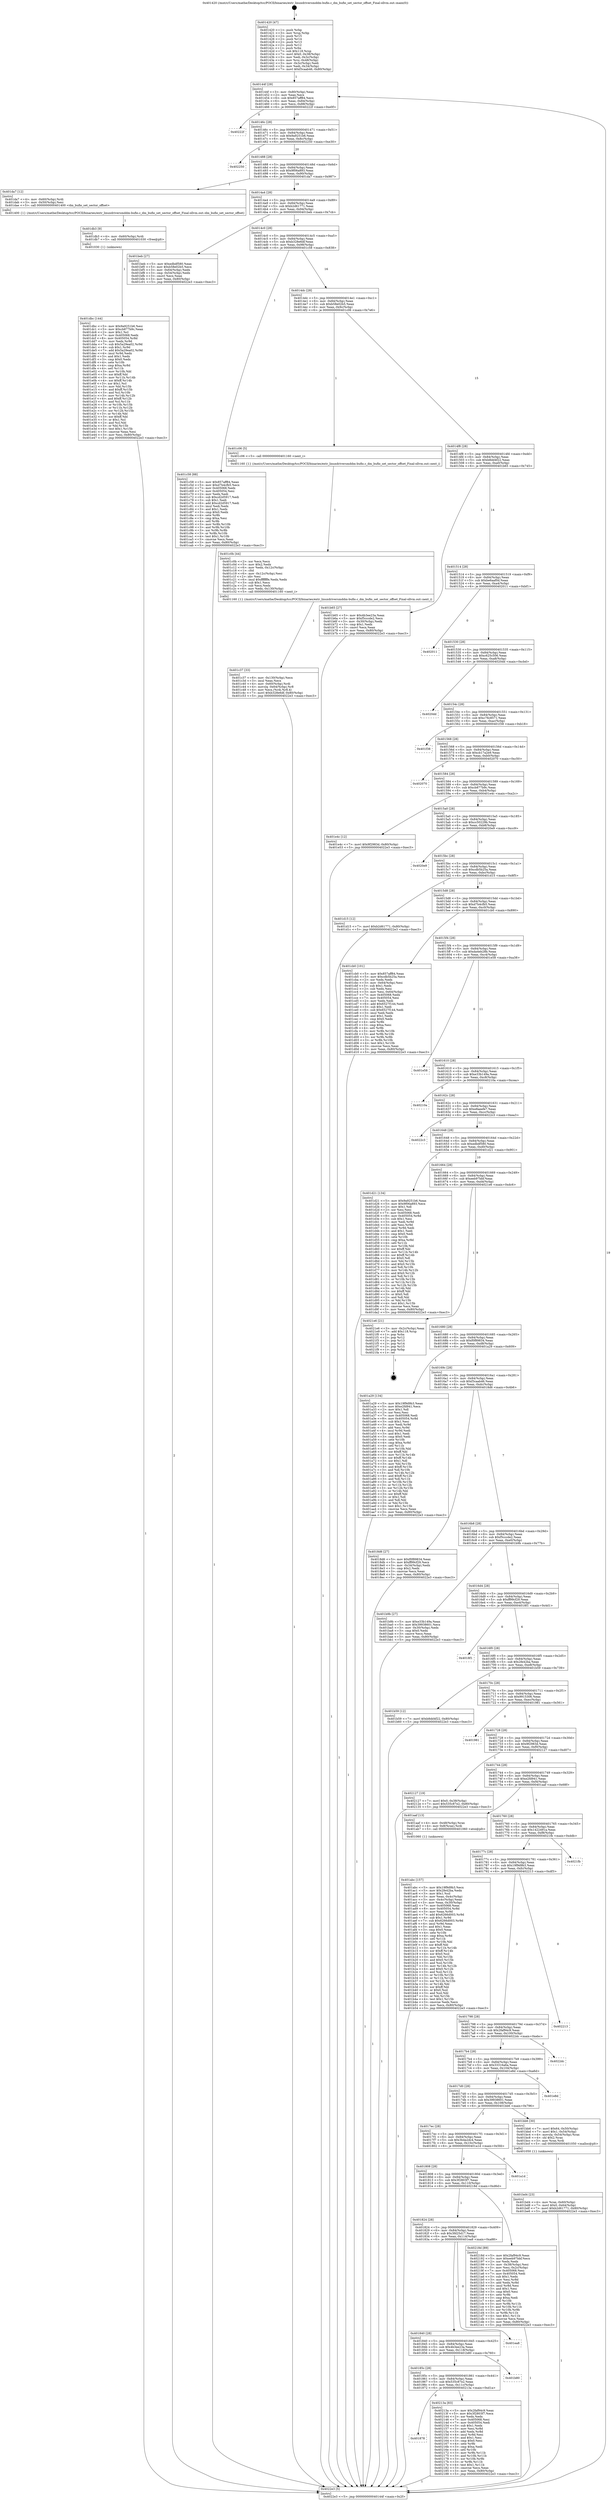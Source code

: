 digraph "0x401420" {
  label = "0x401420 (/mnt/c/Users/mathe/Desktop/tcc/POCII/binaries/extr_linuxdriversmddm-bufio.c_dm_bufio_set_sector_offset_Final-ollvm.out::main(0))"
  labelloc = "t"
  node[shape=record]

  Entry [label="",width=0.3,height=0.3,shape=circle,fillcolor=black,style=filled]
  "0x40144f" [label="{
     0x40144f [29]\l
     | [instrs]\l
     &nbsp;&nbsp;0x40144f \<+3\>: mov -0x80(%rbp),%eax\l
     &nbsp;&nbsp;0x401452 \<+2\>: mov %eax,%ecx\l
     &nbsp;&nbsp;0x401454 \<+6\>: sub $0x857aff84,%ecx\l
     &nbsp;&nbsp;0x40145a \<+6\>: mov %eax,-0x84(%rbp)\l
     &nbsp;&nbsp;0x401460 \<+6\>: mov %ecx,-0x88(%rbp)\l
     &nbsp;&nbsp;0x401466 \<+6\>: je 000000000040222f \<main+0xe0f\>\l
  }"]
  "0x40222f" [label="{
     0x40222f\l
  }", style=dashed]
  "0x40146c" [label="{
     0x40146c [28]\l
     | [instrs]\l
     &nbsp;&nbsp;0x40146c \<+5\>: jmp 0000000000401471 \<main+0x51\>\l
     &nbsp;&nbsp;0x401471 \<+6\>: mov -0x84(%rbp),%eax\l
     &nbsp;&nbsp;0x401477 \<+5\>: sub $0x9a9251b6,%eax\l
     &nbsp;&nbsp;0x40147c \<+6\>: mov %eax,-0x8c(%rbp)\l
     &nbsp;&nbsp;0x401482 \<+6\>: je 0000000000402250 \<main+0xe30\>\l
  }"]
  Exit [label="",width=0.3,height=0.3,shape=circle,fillcolor=black,style=filled,peripheries=2]
  "0x402250" [label="{
     0x402250\l
  }", style=dashed]
  "0x401488" [label="{
     0x401488 [28]\l
     | [instrs]\l
     &nbsp;&nbsp;0x401488 \<+5\>: jmp 000000000040148d \<main+0x6d\>\l
     &nbsp;&nbsp;0x40148d \<+6\>: mov -0x84(%rbp),%eax\l
     &nbsp;&nbsp;0x401493 \<+5\>: sub $0x9f06a893,%eax\l
     &nbsp;&nbsp;0x401498 \<+6\>: mov %eax,-0x90(%rbp)\l
     &nbsp;&nbsp;0x40149e \<+6\>: je 0000000000401da7 \<main+0x987\>\l
  }"]
  "0x401878" [label="{
     0x401878\l
  }", style=dashed]
  "0x401da7" [label="{
     0x401da7 [12]\l
     | [instrs]\l
     &nbsp;&nbsp;0x401da7 \<+4\>: mov -0x60(%rbp),%rdi\l
     &nbsp;&nbsp;0x401dab \<+3\>: mov -0x50(%rbp),%esi\l
     &nbsp;&nbsp;0x401dae \<+5\>: call 0000000000401400 \<dm_bufio_set_sector_offset\>\l
     | [calls]\l
     &nbsp;&nbsp;0x401400 \{1\} (/mnt/c/Users/mathe/Desktop/tcc/POCII/binaries/extr_linuxdriversmddm-bufio.c_dm_bufio_set_sector_offset_Final-ollvm.out::dm_bufio_set_sector_offset)\l
  }"]
  "0x4014a4" [label="{
     0x4014a4 [28]\l
     | [instrs]\l
     &nbsp;&nbsp;0x4014a4 \<+5\>: jmp 00000000004014a9 \<main+0x89\>\l
     &nbsp;&nbsp;0x4014a9 \<+6\>: mov -0x84(%rbp),%eax\l
     &nbsp;&nbsp;0x4014af \<+5\>: sub $0xb2d61771,%eax\l
     &nbsp;&nbsp;0x4014b4 \<+6\>: mov %eax,-0x94(%rbp)\l
     &nbsp;&nbsp;0x4014ba \<+6\>: je 0000000000401beb \<main+0x7cb\>\l
  }"]
  "0x40213a" [label="{
     0x40213a [83]\l
     | [instrs]\l
     &nbsp;&nbsp;0x40213a \<+5\>: mov $0x2faf94c9,%eax\l
     &nbsp;&nbsp;0x40213f \<+5\>: mov $0x3f2803f7,%ecx\l
     &nbsp;&nbsp;0x402144 \<+2\>: xor %edx,%edx\l
     &nbsp;&nbsp;0x402146 \<+7\>: mov 0x405068,%esi\l
     &nbsp;&nbsp;0x40214d \<+7\>: mov 0x405054,%edi\l
     &nbsp;&nbsp;0x402154 \<+3\>: sub $0x1,%edx\l
     &nbsp;&nbsp;0x402157 \<+3\>: mov %esi,%r8d\l
     &nbsp;&nbsp;0x40215a \<+3\>: add %edx,%r8d\l
     &nbsp;&nbsp;0x40215d \<+4\>: imul %r8d,%esi\l
     &nbsp;&nbsp;0x402161 \<+3\>: and $0x1,%esi\l
     &nbsp;&nbsp;0x402164 \<+3\>: cmp $0x0,%esi\l
     &nbsp;&nbsp;0x402167 \<+4\>: sete %r9b\l
     &nbsp;&nbsp;0x40216b \<+3\>: cmp $0xa,%edi\l
     &nbsp;&nbsp;0x40216e \<+4\>: setl %r10b\l
     &nbsp;&nbsp;0x402172 \<+3\>: mov %r9b,%r11b\l
     &nbsp;&nbsp;0x402175 \<+3\>: and %r10b,%r11b\l
     &nbsp;&nbsp;0x402178 \<+3\>: xor %r10b,%r9b\l
     &nbsp;&nbsp;0x40217b \<+3\>: or %r9b,%r11b\l
     &nbsp;&nbsp;0x40217e \<+4\>: test $0x1,%r11b\l
     &nbsp;&nbsp;0x402182 \<+3\>: cmovne %ecx,%eax\l
     &nbsp;&nbsp;0x402185 \<+3\>: mov %eax,-0x80(%rbp)\l
     &nbsp;&nbsp;0x402188 \<+5\>: jmp 00000000004022e3 \<main+0xec3\>\l
  }"]
  "0x401beb" [label="{
     0x401beb [27]\l
     | [instrs]\l
     &nbsp;&nbsp;0x401beb \<+5\>: mov $0xedbdf580,%eax\l
     &nbsp;&nbsp;0x401bf0 \<+5\>: mov $0xb58e02b5,%ecx\l
     &nbsp;&nbsp;0x401bf5 \<+3\>: mov -0x64(%rbp),%edx\l
     &nbsp;&nbsp;0x401bf8 \<+3\>: cmp -0x54(%rbp),%edx\l
     &nbsp;&nbsp;0x401bfb \<+3\>: cmovl %ecx,%eax\l
     &nbsp;&nbsp;0x401bfe \<+3\>: mov %eax,-0x80(%rbp)\l
     &nbsp;&nbsp;0x401c01 \<+5\>: jmp 00000000004022e3 \<main+0xec3\>\l
  }"]
  "0x4014c0" [label="{
     0x4014c0 [28]\l
     | [instrs]\l
     &nbsp;&nbsp;0x4014c0 \<+5\>: jmp 00000000004014c5 \<main+0xa5\>\l
     &nbsp;&nbsp;0x4014c5 \<+6\>: mov -0x84(%rbp),%eax\l
     &nbsp;&nbsp;0x4014cb \<+5\>: sub $0xb328e6df,%eax\l
     &nbsp;&nbsp;0x4014d0 \<+6\>: mov %eax,-0x98(%rbp)\l
     &nbsp;&nbsp;0x4014d6 \<+6\>: je 0000000000401c58 \<main+0x838\>\l
  }"]
  "0x40185c" [label="{
     0x40185c [28]\l
     | [instrs]\l
     &nbsp;&nbsp;0x40185c \<+5\>: jmp 0000000000401861 \<main+0x441\>\l
     &nbsp;&nbsp;0x401861 \<+6\>: mov -0x84(%rbp),%eax\l
     &nbsp;&nbsp;0x401867 \<+5\>: sub $0x535c87e2,%eax\l
     &nbsp;&nbsp;0x40186c \<+6\>: mov %eax,-0x11c(%rbp)\l
     &nbsp;&nbsp;0x401872 \<+6\>: je 000000000040213a \<main+0xd1a\>\l
  }"]
  "0x401c58" [label="{
     0x401c58 [88]\l
     | [instrs]\l
     &nbsp;&nbsp;0x401c58 \<+5\>: mov $0x857aff84,%eax\l
     &nbsp;&nbsp;0x401c5d \<+5\>: mov $0xd7b4cfb5,%ecx\l
     &nbsp;&nbsp;0x401c62 \<+7\>: mov 0x405068,%edx\l
     &nbsp;&nbsp;0x401c69 \<+7\>: mov 0x405054,%esi\l
     &nbsp;&nbsp;0x401c70 \<+2\>: mov %edx,%edi\l
     &nbsp;&nbsp;0x401c72 \<+6\>: sub $0xcd2d5917,%edi\l
     &nbsp;&nbsp;0x401c78 \<+3\>: sub $0x1,%edi\l
     &nbsp;&nbsp;0x401c7b \<+6\>: add $0xcd2d5917,%edi\l
     &nbsp;&nbsp;0x401c81 \<+3\>: imul %edi,%edx\l
     &nbsp;&nbsp;0x401c84 \<+3\>: and $0x1,%edx\l
     &nbsp;&nbsp;0x401c87 \<+3\>: cmp $0x0,%edx\l
     &nbsp;&nbsp;0x401c8a \<+4\>: sete %r8b\l
     &nbsp;&nbsp;0x401c8e \<+3\>: cmp $0xa,%esi\l
     &nbsp;&nbsp;0x401c91 \<+4\>: setl %r9b\l
     &nbsp;&nbsp;0x401c95 \<+3\>: mov %r8b,%r10b\l
     &nbsp;&nbsp;0x401c98 \<+3\>: and %r9b,%r10b\l
     &nbsp;&nbsp;0x401c9b \<+3\>: xor %r9b,%r8b\l
     &nbsp;&nbsp;0x401c9e \<+3\>: or %r8b,%r10b\l
     &nbsp;&nbsp;0x401ca1 \<+4\>: test $0x1,%r10b\l
     &nbsp;&nbsp;0x401ca5 \<+3\>: cmovne %ecx,%eax\l
     &nbsp;&nbsp;0x401ca8 \<+3\>: mov %eax,-0x80(%rbp)\l
     &nbsp;&nbsp;0x401cab \<+5\>: jmp 00000000004022e3 \<main+0xec3\>\l
  }"]
  "0x4014dc" [label="{
     0x4014dc [28]\l
     | [instrs]\l
     &nbsp;&nbsp;0x4014dc \<+5\>: jmp 00000000004014e1 \<main+0xc1\>\l
     &nbsp;&nbsp;0x4014e1 \<+6\>: mov -0x84(%rbp),%eax\l
     &nbsp;&nbsp;0x4014e7 \<+5\>: sub $0xb58e02b5,%eax\l
     &nbsp;&nbsp;0x4014ec \<+6\>: mov %eax,-0x9c(%rbp)\l
     &nbsp;&nbsp;0x4014f2 \<+6\>: je 0000000000401c06 \<main+0x7e6\>\l
  }"]
  "0x401b80" [label="{
     0x401b80\l
  }", style=dashed]
  "0x401c06" [label="{
     0x401c06 [5]\l
     | [instrs]\l
     &nbsp;&nbsp;0x401c06 \<+5\>: call 0000000000401160 \<next_i\>\l
     | [calls]\l
     &nbsp;&nbsp;0x401160 \{1\} (/mnt/c/Users/mathe/Desktop/tcc/POCII/binaries/extr_linuxdriversmddm-bufio.c_dm_bufio_set_sector_offset_Final-ollvm.out::next_i)\l
  }"]
  "0x4014f8" [label="{
     0x4014f8 [28]\l
     | [instrs]\l
     &nbsp;&nbsp;0x4014f8 \<+5\>: jmp 00000000004014fd \<main+0xdd\>\l
     &nbsp;&nbsp;0x4014fd \<+6\>: mov -0x84(%rbp),%eax\l
     &nbsp;&nbsp;0x401503 \<+5\>: sub $0xb8dd4f22,%eax\l
     &nbsp;&nbsp;0x401508 \<+6\>: mov %eax,-0xa0(%rbp)\l
     &nbsp;&nbsp;0x40150e \<+6\>: je 0000000000401b65 \<main+0x745\>\l
  }"]
  "0x401840" [label="{
     0x401840 [28]\l
     | [instrs]\l
     &nbsp;&nbsp;0x401840 \<+5\>: jmp 0000000000401845 \<main+0x425\>\l
     &nbsp;&nbsp;0x401845 \<+6\>: mov -0x84(%rbp),%eax\l
     &nbsp;&nbsp;0x40184b \<+5\>: sub $0x4b3ee23a,%eax\l
     &nbsp;&nbsp;0x401850 \<+6\>: mov %eax,-0x118(%rbp)\l
     &nbsp;&nbsp;0x401856 \<+6\>: je 0000000000401b80 \<main+0x760\>\l
  }"]
  "0x401b65" [label="{
     0x401b65 [27]\l
     | [instrs]\l
     &nbsp;&nbsp;0x401b65 \<+5\>: mov $0x4b3ee23a,%eax\l
     &nbsp;&nbsp;0x401b6a \<+5\>: mov $0xf5cccde2,%ecx\l
     &nbsp;&nbsp;0x401b6f \<+3\>: mov -0x30(%rbp),%edx\l
     &nbsp;&nbsp;0x401b72 \<+3\>: cmp $0x1,%edx\l
     &nbsp;&nbsp;0x401b75 \<+3\>: cmovl %ecx,%eax\l
     &nbsp;&nbsp;0x401b78 \<+3\>: mov %eax,-0x80(%rbp)\l
     &nbsp;&nbsp;0x401b7b \<+5\>: jmp 00000000004022e3 \<main+0xec3\>\l
  }"]
  "0x401514" [label="{
     0x401514 [28]\l
     | [instrs]\l
     &nbsp;&nbsp;0x401514 \<+5\>: jmp 0000000000401519 \<main+0xf9\>\l
     &nbsp;&nbsp;0x401519 \<+6\>: mov -0x84(%rbp),%eax\l
     &nbsp;&nbsp;0x40151f \<+5\>: sub $0xbe6aaf0d,%eax\l
     &nbsp;&nbsp;0x401524 \<+6\>: mov %eax,-0xa4(%rbp)\l
     &nbsp;&nbsp;0x40152a \<+6\>: je 0000000000402011 \<main+0xbf1\>\l
  }"]
  "0x401ea8" [label="{
     0x401ea8\l
  }", style=dashed]
  "0x402011" [label="{
     0x402011\l
  }", style=dashed]
  "0x401530" [label="{
     0x401530 [28]\l
     | [instrs]\l
     &nbsp;&nbsp;0x401530 \<+5\>: jmp 0000000000401535 \<main+0x115\>\l
     &nbsp;&nbsp;0x401535 \<+6\>: mov -0x84(%rbp),%eax\l
     &nbsp;&nbsp;0x40153b \<+5\>: sub $0xc625c506,%eax\l
     &nbsp;&nbsp;0x401540 \<+6\>: mov %eax,-0xa8(%rbp)\l
     &nbsp;&nbsp;0x401546 \<+6\>: je 00000000004020dd \<main+0xcbd\>\l
  }"]
  "0x401824" [label="{
     0x401824 [28]\l
     | [instrs]\l
     &nbsp;&nbsp;0x401824 \<+5\>: jmp 0000000000401829 \<main+0x409\>\l
     &nbsp;&nbsp;0x401829 \<+6\>: mov -0x84(%rbp),%eax\l
     &nbsp;&nbsp;0x40182f \<+5\>: sub $0x3fd25d17,%eax\l
     &nbsp;&nbsp;0x401834 \<+6\>: mov %eax,-0x114(%rbp)\l
     &nbsp;&nbsp;0x40183a \<+6\>: je 0000000000401ea8 \<main+0xa88\>\l
  }"]
  "0x4020dd" [label="{
     0x4020dd\l
  }", style=dashed]
  "0x40154c" [label="{
     0x40154c [28]\l
     | [instrs]\l
     &nbsp;&nbsp;0x40154c \<+5\>: jmp 0000000000401551 \<main+0x131\>\l
     &nbsp;&nbsp;0x401551 \<+6\>: mov -0x84(%rbp),%eax\l
     &nbsp;&nbsp;0x401557 \<+5\>: sub $0xc76c8571,%eax\l
     &nbsp;&nbsp;0x40155c \<+6\>: mov %eax,-0xac(%rbp)\l
     &nbsp;&nbsp;0x401562 \<+6\>: je 0000000000401f38 \<main+0xb18\>\l
  }"]
  "0x40218d" [label="{
     0x40218d [89]\l
     | [instrs]\l
     &nbsp;&nbsp;0x40218d \<+5\>: mov $0x2faf94c9,%eax\l
     &nbsp;&nbsp;0x402192 \<+5\>: mov $0xeeb97bbf,%ecx\l
     &nbsp;&nbsp;0x402197 \<+2\>: xor %edx,%edx\l
     &nbsp;&nbsp;0x402199 \<+3\>: mov -0x38(%rbp),%esi\l
     &nbsp;&nbsp;0x40219c \<+3\>: mov %esi,-0x2c(%rbp)\l
     &nbsp;&nbsp;0x40219f \<+7\>: mov 0x405068,%esi\l
     &nbsp;&nbsp;0x4021a6 \<+7\>: mov 0x405054,%edi\l
     &nbsp;&nbsp;0x4021ad \<+3\>: sub $0x1,%edx\l
     &nbsp;&nbsp;0x4021b0 \<+3\>: mov %esi,%r8d\l
     &nbsp;&nbsp;0x4021b3 \<+3\>: add %edx,%r8d\l
     &nbsp;&nbsp;0x4021b6 \<+4\>: imul %r8d,%esi\l
     &nbsp;&nbsp;0x4021ba \<+3\>: and $0x1,%esi\l
     &nbsp;&nbsp;0x4021bd \<+3\>: cmp $0x0,%esi\l
     &nbsp;&nbsp;0x4021c0 \<+4\>: sete %r9b\l
     &nbsp;&nbsp;0x4021c4 \<+3\>: cmp $0xa,%edi\l
     &nbsp;&nbsp;0x4021c7 \<+4\>: setl %r10b\l
     &nbsp;&nbsp;0x4021cb \<+3\>: mov %r9b,%r11b\l
     &nbsp;&nbsp;0x4021ce \<+3\>: and %r10b,%r11b\l
     &nbsp;&nbsp;0x4021d1 \<+3\>: xor %r10b,%r9b\l
     &nbsp;&nbsp;0x4021d4 \<+3\>: or %r9b,%r11b\l
     &nbsp;&nbsp;0x4021d7 \<+4\>: test $0x1,%r11b\l
     &nbsp;&nbsp;0x4021db \<+3\>: cmovne %ecx,%eax\l
     &nbsp;&nbsp;0x4021de \<+3\>: mov %eax,-0x80(%rbp)\l
     &nbsp;&nbsp;0x4021e1 \<+5\>: jmp 00000000004022e3 \<main+0xec3\>\l
  }"]
  "0x401f38" [label="{
     0x401f38\l
  }", style=dashed]
  "0x401568" [label="{
     0x401568 [28]\l
     | [instrs]\l
     &nbsp;&nbsp;0x401568 \<+5\>: jmp 000000000040156d \<main+0x14d\>\l
     &nbsp;&nbsp;0x40156d \<+6\>: mov -0x84(%rbp),%eax\l
     &nbsp;&nbsp;0x401573 \<+5\>: sub $0xcb17a2e9,%eax\l
     &nbsp;&nbsp;0x401578 \<+6\>: mov %eax,-0xb0(%rbp)\l
     &nbsp;&nbsp;0x40157e \<+6\>: je 0000000000402070 \<main+0xc50\>\l
  }"]
  "0x401808" [label="{
     0x401808 [28]\l
     | [instrs]\l
     &nbsp;&nbsp;0x401808 \<+5\>: jmp 000000000040180d \<main+0x3ed\>\l
     &nbsp;&nbsp;0x40180d \<+6\>: mov -0x84(%rbp),%eax\l
     &nbsp;&nbsp;0x401813 \<+5\>: sub $0x3f2803f7,%eax\l
     &nbsp;&nbsp;0x401818 \<+6\>: mov %eax,-0x110(%rbp)\l
     &nbsp;&nbsp;0x40181e \<+6\>: je 000000000040218d \<main+0xd6d\>\l
  }"]
  "0x402070" [label="{
     0x402070\l
  }", style=dashed]
  "0x401584" [label="{
     0x401584 [28]\l
     | [instrs]\l
     &nbsp;&nbsp;0x401584 \<+5\>: jmp 0000000000401589 \<main+0x169\>\l
     &nbsp;&nbsp;0x401589 \<+6\>: mov -0x84(%rbp),%eax\l
     &nbsp;&nbsp;0x40158f \<+5\>: sub $0xcb877b9c,%eax\l
     &nbsp;&nbsp;0x401594 \<+6\>: mov %eax,-0xb4(%rbp)\l
     &nbsp;&nbsp;0x40159a \<+6\>: je 0000000000401e4c \<main+0xa2c\>\l
  }"]
  "0x401a1d" [label="{
     0x401a1d\l
  }", style=dashed]
  "0x401e4c" [label="{
     0x401e4c [12]\l
     | [instrs]\l
     &nbsp;&nbsp;0x401e4c \<+7\>: movl $0x9f2983d,-0x80(%rbp)\l
     &nbsp;&nbsp;0x401e53 \<+5\>: jmp 00000000004022e3 \<main+0xec3\>\l
  }"]
  "0x4015a0" [label="{
     0x4015a0 [28]\l
     | [instrs]\l
     &nbsp;&nbsp;0x4015a0 \<+5\>: jmp 00000000004015a5 \<main+0x185\>\l
     &nbsp;&nbsp;0x4015a5 \<+6\>: mov -0x84(%rbp),%eax\l
     &nbsp;&nbsp;0x4015ab \<+5\>: sub $0xcc50229b,%eax\l
     &nbsp;&nbsp;0x4015b0 \<+6\>: mov %eax,-0xb8(%rbp)\l
     &nbsp;&nbsp;0x4015b6 \<+6\>: je 00000000004020e9 \<main+0xcc9\>\l
  }"]
  "0x401dbc" [label="{
     0x401dbc [144]\l
     | [instrs]\l
     &nbsp;&nbsp;0x401dbc \<+5\>: mov $0x9a9251b6,%esi\l
     &nbsp;&nbsp;0x401dc1 \<+5\>: mov $0xcb877b9c,%eax\l
     &nbsp;&nbsp;0x401dc6 \<+2\>: mov $0x1,%cl\l
     &nbsp;&nbsp;0x401dc8 \<+7\>: mov 0x405068,%edx\l
     &nbsp;&nbsp;0x401dcf \<+8\>: mov 0x405054,%r8d\l
     &nbsp;&nbsp;0x401dd7 \<+3\>: mov %edx,%r9d\l
     &nbsp;&nbsp;0x401dda \<+7\>: sub $0x5a29ea02,%r9d\l
     &nbsp;&nbsp;0x401de1 \<+4\>: sub $0x1,%r9d\l
     &nbsp;&nbsp;0x401de5 \<+7\>: add $0x5a29ea02,%r9d\l
     &nbsp;&nbsp;0x401dec \<+4\>: imul %r9d,%edx\l
     &nbsp;&nbsp;0x401df0 \<+3\>: and $0x1,%edx\l
     &nbsp;&nbsp;0x401df3 \<+3\>: cmp $0x0,%edx\l
     &nbsp;&nbsp;0x401df6 \<+4\>: sete %r10b\l
     &nbsp;&nbsp;0x401dfa \<+4\>: cmp $0xa,%r8d\l
     &nbsp;&nbsp;0x401dfe \<+4\>: setl %r11b\l
     &nbsp;&nbsp;0x401e02 \<+3\>: mov %r10b,%bl\l
     &nbsp;&nbsp;0x401e05 \<+3\>: xor $0xff,%bl\l
     &nbsp;&nbsp;0x401e08 \<+3\>: mov %r11b,%r14b\l
     &nbsp;&nbsp;0x401e0b \<+4\>: xor $0xff,%r14b\l
     &nbsp;&nbsp;0x401e0f \<+3\>: xor $0x1,%cl\l
     &nbsp;&nbsp;0x401e12 \<+3\>: mov %bl,%r15b\l
     &nbsp;&nbsp;0x401e15 \<+4\>: and $0xff,%r15b\l
     &nbsp;&nbsp;0x401e19 \<+3\>: and %cl,%r10b\l
     &nbsp;&nbsp;0x401e1c \<+3\>: mov %r14b,%r12b\l
     &nbsp;&nbsp;0x401e1f \<+4\>: and $0xff,%r12b\l
     &nbsp;&nbsp;0x401e23 \<+3\>: and %cl,%r11b\l
     &nbsp;&nbsp;0x401e26 \<+3\>: or %r10b,%r15b\l
     &nbsp;&nbsp;0x401e29 \<+3\>: or %r11b,%r12b\l
     &nbsp;&nbsp;0x401e2c \<+3\>: xor %r12b,%r15b\l
     &nbsp;&nbsp;0x401e2f \<+3\>: or %r14b,%bl\l
     &nbsp;&nbsp;0x401e32 \<+3\>: xor $0xff,%bl\l
     &nbsp;&nbsp;0x401e35 \<+3\>: or $0x1,%cl\l
     &nbsp;&nbsp;0x401e38 \<+2\>: and %cl,%bl\l
     &nbsp;&nbsp;0x401e3a \<+3\>: or %bl,%r15b\l
     &nbsp;&nbsp;0x401e3d \<+4\>: test $0x1,%r15b\l
     &nbsp;&nbsp;0x401e41 \<+3\>: cmovne %eax,%esi\l
     &nbsp;&nbsp;0x401e44 \<+3\>: mov %esi,-0x80(%rbp)\l
     &nbsp;&nbsp;0x401e47 \<+5\>: jmp 00000000004022e3 \<main+0xec3\>\l
  }"]
  "0x4020e9" [label="{
     0x4020e9\l
  }", style=dashed]
  "0x4015bc" [label="{
     0x4015bc [28]\l
     | [instrs]\l
     &nbsp;&nbsp;0x4015bc \<+5\>: jmp 00000000004015c1 \<main+0x1a1\>\l
     &nbsp;&nbsp;0x4015c1 \<+6\>: mov -0x84(%rbp),%eax\l
     &nbsp;&nbsp;0x4015c7 \<+5\>: sub $0xcdb5b25a,%eax\l
     &nbsp;&nbsp;0x4015cc \<+6\>: mov %eax,-0xbc(%rbp)\l
     &nbsp;&nbsp;0x4015d2 \<+6\>: je 0000000000401d15 \<main+0x8f5\>\l
  }"]
  "0x401db3" [label="{
     0x401db3 [9]\l
     | [instrs]\l
     &nbsp;&nbsp;0x401db3 \<+4\>: mov -0x60(%rbp),%rdi\l
     &nbsp;&nbsp;0x401db7 \<+5\>: call 0000000000401030 \<free@plt\>\l
     | [calls]\l
     &nbsp;&nbsp;0x401030 \{1\} (unknown)\l
  }"]
  "0x401d15" [label="{
     0x401d15 [12]\l
     | [instrs]\l
     &nbsp;&nbsp;0x401d15 \<+7\>: movl $0xb2d61771,-0x80(%rbp)\l
     &nbsp;&nbsp;0x401d1c \<+5\>: jmp 00000000004022e3 \<main+0xec3\>\l
  }"]
  "0x4015d8" [label="{
     0x4015d8 [28]\l
     | [instrs]\l
     &nbsp;&nbsp;0x4015d8 \<+5\>: jmp 00000000004015dd \<main+0x1bd\>\l
     &nbsp;&nbsp;0x4015dd \<+6\>: mov -0x84(%rbp),%eax\l
     &nbsp;&nbsp;0x4015e3 \<+5\>: sub $0xd7b4cfb5,%eax\l
     &nbsp;&nbsp;0x4015e8 \<+6\>: mov %eax,-0xc0(%rbp)\l
     &nbsp;&nbsp;0x4015ee \<+6\>: je 0000000000401cb0 \<main+0x890\>\l
  }"]
  "0x401c37" [label="{
     0x401c37 [33]\l
     | [instrs]\l
     &nbsp;&nbsp;0x401c37 \<+6\>: mov -0x130(%rbp),%ecx\l
     &nbsp;&nbsp;0x401c3d \<+3\>: imul %eax,%ecx\l
     &nbsp;&nbsp;0x401c40 \<+4\>: mov -0x60(%rbp),%rdi\l
     &nbsp;&nbsp;0x401c44 \<+4\>: movslq -0x64(%rbp),%r8\l
     &nbsp;&nbsp;0x401c48 \<+4\>: mov %ecx,(%rdi,%r8,4)\l
     &nbsp;&nbsp;0x401c4c \<+7\>: movl $0xb328e6df,-0x80(%rbp)\l
     &nbsp;&nbsp;0x401c53 \<+5\>: jmp 00000000004022e3 \<main+0xec3\>\l
  }"]
  "0x401cb0" [label="{
     0x401cb0 [101]\l
     | [instrs]\l
     &nbsp;&nbsp;0x401cb0 \<+5\>: mov $0x857aff84,%eax\l
     &nbsp;&nbsp;0x401cb5 \<+5\>: mov $0xcdb5b25a,%ecx\l
     &nbsp;&nbsp;0x401cba \<+2\>: xor %edx,%edx\l
     &nbsp;&nbsp;0x401cbc \<+3\>: mov -0x64(%rbp),%esi\l
     &nbsp;&nbsp;0x401cbf \<+3\>: sub $0x1,%edx\l
     &nbsp;&nbsp;0x401cc2 \<+2\>: sub %edx,%esi\l
     &nbsp;&nbsp;0x401cc4 \<+3\>: mov %esi,-0x64(%rbp)\l
     &nbsp;&nbsp;0x401cc7 \<+7\>: mov 0x405068,%edx\l
     &nbsp;&nbsp;0x401cce \<+7\>: mov 0x405054,%esi\l
     &nbsp;&nbsp;0x401cd5 \<+2\>: mov %edx,%edi\l
     &nbsp;&nbsp;0x401cd7 \<+6\>: add $0x6527f144,%edi\l
     &nbsp;&nbsp;0x401cdd \<+3\>: sub $0x1,%edi\l
     &nbsp;&nbsp;0x401ce0 \<+6\>: sub $0x6527f144,%edi\l
     &nbsp;&nbsp;0x401ce6 \<+3\>: imul %edi,%edx\l
     &nbsp;&nbsp;0x401ce9 \<+3\>: and $0x1,%edx\l
     &nbsp;&nbsp;0x401cec \<+3\>: cmp $0x0,%edx\l
     &nbsp;&nbsp;0x401cef \<+4\>: sete %r8b\l
     &nbsp;&nbsp;0x401cf3 \<+3\>: cmp $0xa,%esi\l
     &nbsp;&nbsp;0x401cf6 \<+4\>: setl %r9b\l
     &nbsp;&nbsp;0x401cfa \<+3\>: mov %r8b,%r10b\l
     &nbsp;&nbsp;0x401cfd \<+3\>: and %r9b,%r10b\l
     &nbsp;&nbsp;0x401d00 \<+3\>: xor %r9b,%r8b\l
     &nbsp;&nbsp;0x401d03 \<+3\>: or %r8b,%r10b\l
     &nbsp;&nbsp;0x401d06 \<+4\>: test $0x1,%r10b\l
     &nbsp;&nbsp;0x401d0a \<+3\>: cmovne %ecx,%eax\l
     &nbsp;&nbsp;0x401d0d \<+3\>: mov %eax,-0x80(%rbp)\l
     &nbsp;&nbsp;0x401d10 \<+5\>: jmp 00000000004022e3 \<main+0xec3\>\l
  }"]
  "0x4015f4" [label="{
     0x4015f4 [28]\l
     | [instrs]\l
     &nbsp;&nbsp;0x4015f4 \<+5\>: jmp 00000000004015f9 \<main+0x1d9\>\l
     &nbsp;&nbsp;0x4015f9 \<+6\>: mov -0x84(%rbp),%eax\l
     &nbsp;&nbsp;0x4015ff \<+5\>: sub $0xda4eb28b,%eax\l
     &nbsp;&nbsp;0x401604 \<+6\>: mov %eax,-0xc4(%rbp)\l
     &nbsp;&nbsp;0x40160a \<+6\>: je 0000000000401e58 \<main+0xa38\>\l
  }"]
  "0x401c0b" [label="{
     0x401c0b [44]\l
     | [instrs]\l
     &nbsp;&nbsp;0x401c0b \<+2\>: xor %ecx,%ecx\l
     &nbsp;&nbsp;0x401c0d \<+5\>: mov $0x2,%edx\l
     &nbsp;&nbsp;0x401c12 \<+6\>: mov %edx,-0x12c(%rbp)\l
     &nbsp;&nbsp;0x401c18 \<+1\>: cltd\l
     &nbsp;&nbsp;0x401c19 \<+6\>: mov -0x12c(%rbp),%esi\l
     &nbsp;&nbsp;0x401c1f \<+2\>: idiv %esi\l
     &nbsp;&nbsp;0x401c21 \<+6\>: imul $0xfffffffe,%edx,%edx\l
     &nbsp;&nbsp;0x401c27 \<+3\>: sub $0x1,%ecx\l
     &nbsp;&nbsp;0x401c2a \<+2\>: sub %ecx,%edx\l
     &nbsp;&nbsp;0x401c2c \<+6\>: mov %edx,-0x130(%rbp)\l
     &nbsp;&nbsp;0x401c32 \<+5\>: call 0000000000401160 \<next_i\>\l
     | [calls]\l
     &nbsp;&nbsp;0x401160 \{1\} (/mnt/c/Users/mathe/Desktop/tcc/POCII/binaries/extr_linuxdriversmddm-bufio.c_dm_bufio_set_sector_offset_Final-ollvm.out::next_i)\l
  }"]
  "0x401e58" [label="{
     0x401e58\l
  }", style=dashed]
  "0x401610" [label="{
     0x401610 [28]\l
     | [instrs]\l
     &nbsp;&nbsp;0x401610 \<+5\>: jmp 0000000000401615 \<main+0x1f5\>\l
     &nbsp;&nbsp;0x401615 \<+6\>: mov -0x84(%rbp),%eax\l
     &nbsp;&nbsp;0x40161b \<+5\>: sub $0xe33b149a,%eax\l
     &nbsp;&nbsp;0x401620 \<+6\>: mov %eax,-0xc8(%rbp)\l
     &nbsp;&nbsp;0x401626 \<+6\>: je 000000000040210a \<main+0xcea\>\l
  }"]
  "0x401bd4" [label="{
     0x401bd4 [23]\l
     | [instrs]\l
     &nbsp;&nbsp;0x401bd4 \<+4\>: mov %rax,-0x60(%rbp)\l
     &nbsp;&nbsp;0x401bd8 \<+7\>: movl $0x0,-0x64(%rbp)\l
     &nbsp;&nbsp;0x401bdf \<+7\>: movl $0xb2d61771,-0x80(%rbp)\l
     &nbsp;&nbsp;0x401be6 \<+5\>: jmp 00000000004022e3 \<main+0xec3\>\l
  }"]
  "0x40210a" [label="{
     0x40210a\l
  }", style=dashed]
  "0x40162c" [label="{
     0x40162c [28]\l
     | [instrs]\l
     &nbsp;&nbsp;0x40162c \<+5\>: jmp 0000000000401631 \<main+0x211\>\l
     &nbsp;&nbsp;0x401631 \<+6\>: mov -0x84(%rbp),%eax\l
     &nbsp;&nbsp;0x401637 \<+5\>: sub $0xe8aeefe7,%eax\l
     &nbsp;&nbsp;0x40163c \<+6\>: mov %eax,-0xcc(%rbp)\l
     &nbsp;&nbsp;0x401642 \<+6\>: je 00000000004022c3 \<main+0xea3\>\l
  }"]
  "0x4017ec" [label="{
     0x4017ec [28]\l
     | [instrs]\l
     &nbsp;&nbsp;0x4017ec \<+5\>: jmp 00000000004017f1 \<main+0x3d1\>\l
     &nbsp;&nbsp;0x4017f1 \<+6\>: mov -0x84(%rbp),%eax\l
     &nbsp;&nbsp;0x4017f7 \<+5\>: sub $0x3b4a2dc4,%eax\l
     &nbsp;&nbsp;0x4017fc \<+6\>: mov %eax,-0x10c(%rbp)\l
     &nbsp;&nbsp;0x401802 \<+6\>: je 0000000000401a1d \<main+0x5fd\>\l
  }"]
  "0x4022c3" [label="{
     0x4022c3\l
  }", style=dashed]
  "0x401648" [label="{
     0x401648 [28]\l
     | [instrs]\l
     &nbsp;&nbsp;0x401648 \<+5\>: jmp 000000000040164d \<main+0x22d\>\l
     &nbsp;&nbsp;0x40164d \<+6\>: mov -0x84(%rbp),%eax\l
     &nbsp;&nbsp;0x401653 \<+5\>: sub $0xedbdf580,%eax\l
     &nbsp;&nbsp;0x401658 \<+6\>: mov %eax,-0xd0(%rbp)\l
     &nbsp;&nbsp;0x40165e \<+6\>: je 0000000000401d21 \<main+0x901\>\l
  }"]
  "0x401bb6" [label="{
     0x401bb6 [30]\l
     | [instrs]\l
     &nbsp;&nbsp;0x401bb6 \<+7\>: movl $0x64,-0x50(%rbp)\l
     &nbsp;&nbsp;0x401bbd \<+7\>: movl $0x1,-0x54(%rbp)\l
     &nbsp;&nbsp;0x401bc4 \<+4\>: movslq -0x54(%rbp),%rax\l
     &nbsp;&nbsp;0x401bc8 \<+4\>: shl $0x2,%rax\l
     &nbsp;&nbsp;0x401bcc \<+3\>: mov %rax,%rdi\l
     &nbsp;&nbsp;0x401bcf \<+5\>: call 0000000000401050 \<malloc@plt\>\l
     | [calls]\l
     &nbsp;&nbsp;0x401050 \{1\} (unknown)\l
  }"]
  "0x401d21" [label="{
     0x401d21 [134]\l
     | [instrs]\l
     &nbsp;&nbsp;0x401d21 \<+5\>: mov $0x9a9251b6,%eax\l
     &nbsp;&nbsp;0x401d26 \<+5\>: mov $0x9f06a893,%ecx\l
     &nbsp;&nbsp;0x401d2b \<+2\>: mov $0x1,%dl\l
     &nbsp;&nbsp;0x401d2d \<+2\>: xor %esi,%esi\l
     &nbsp;&nbsp;0x401d2f \<+7\>: mov 0x405068,%edi\l
     &nbsp;&nbsp;0x401d36 \<+8\>: mov 0x405054,%r8d\l
     &nbsp;&nbsp;0x401d3e \<+3\>: sub $0x1,%esi\l
     &nbsp;&nbsp;0x401d41 \<+3\>: mov %edi,%r9d\l
     &nbsp;&nbsp;0x401d44 \<+3\>: add %esi,%r9d\l
     &nbsp;&nbsp;0x401d47 \<+4\>: imul %r9d,%edi\l
     &nbsp;&nbsp;0x401d4b \<+3\>: and $0x1,%edi\l
     &nbsp;&nbsp;0x401d4e \<+3\>: cmp $0x0,%edi\l
     &nbsp;&nbsp;0x401d51 \<+4\>: sete %r10b\l
     &nbsp;&nbsp;0x401d55 \<+4\>: cmp $0xa,%r8d\l
     &nbsp;&nbsp;0x401d59 \<+4\>: setl %r11b\l
     &nbsp;&nbsp;0x401d5d \<+3\>: mov %r10b,%bl\l
     &nbsp;&nbsp;0x401d60 \<+3\>: xor $0xff,%bl\l
     &nbsp;&nbsp;0x401d63 \<+3\>: mov %r11b,%r14b\l
     &nbsp;&nbsp;0x401d66 \<+4\>: xor $0xff,%r14b\l
     &nbsp;&nbsp;0x401d6a \<+3\>: xor $0x0,%dl\l
     &nbsp;&nbsp;0x401d6d \<+3\>: mov %bl,%r15b\l
     &nbsp;&nbsp;0x401d70 \<+4\>: and $0x0,%r15b\l
     &nbsp;&nbsp;0x401d74 \<+3\>: and %dl,%r10b\l
     &nbsp;&nbsp;0x401d77 \<+3\>: mov %r14b,%r12b\l
     &nbsp;&nbsp;0x401d7a \<+4\>: and $0x0,%r12b\l
     &nbsp;&nbsp;0x401d7e \<+3\>: and %dl,%r11b\l
     &nbsp;&nbsp;0x401d81 \<+3\>: or %r10b,%r15b\l
     &nbsp;&nbsp;0x401d84 \<+3\>: or %r11b,%r12b\l
     &nbsp;&nbsp;0x401d87 \<+3\>: xor %r12b,%r15b\l
     &nbsp;&nbsp;0x401d8a \<+3\>: or %r14b,%bl\l
     &nbsp;&nbsp;0x401d8d \<+3\>: xor $0xff,%bl\l
     &nbsp;&nbsp;0x401d90 \<+3\>: or $0x0,%dl\l
     &nbsp;&nbsp;0x401d93 \<+2\>: and %dl,%bl\l
     &nbsp;&nbsp;0x401d95 \<+3\>: or %bl,%r15b\l
     &nbsp;&nbsp;0x401d98 \<+4\>: test $0x1,%r15b\l
     &nbsp;&nbsp;0x401d9c \<+3\>: cmovne %ecx,%eax\l
     &nbsp;&nbsp;0x401d9f \<+3\>: mov %eax,-0x80(%rbp)\l
     &nbsp;&nbsp;0x401da2 \<+5\>: jmp 00000000004022e3 \<main+0xec3\>\l
  }"]
  "0x401664" [label="{
     0x401664 [28]\l
     | [instrs]\l
     &nbsp;&nbsp;0x401664 \<+5\>: jmp 0000000000401669 \<main+0x249\>\l
     &nbsp;&nbsp;0x401669 \<+6\>: mov -0x84(%rbp),%eax\l
     &nbsp;&nbsp;0x40166f \<+5\>: sub $0xeeb97bbf,%eax\l
     &nbsp;&nbsp;0x401674 \<+6\>: mov %eax,-0xd4(%rbp)\l
     &nbsp;&nbsp;0x40167a \<+6\>: je 00000000004021e6 \<main+0xdc6\>\l
  }"]
  "0x4017d0" [label="{
     0x4017d0 [28]\l
     | [instrs]\l
     &nbsp;&nbsp;0x4017d0 \<+5\>: jmp 00000000004017d5 \<main+0x3b5\>\l
     &nbsp;&nbsp;0x4017d5 \<+6\>: mov -0x84(%rbp),%eax\l
     &nbsp;&nbsp;0x4017db \<+5\>: sub $0x39938601,%eax\l
     &nbsp;&nbsp;0x4017e0 \<+6\>: mov %eax,-0x108(%rbp)\l
     &nbsp;&nbsp;0x4017e6 \<+6\>: je 0000000000401bb6 \<main+0x796\>\l
  }"]
  "0x4021e6" [label="{
     0x4021e6 [21]\l
     | [instrs]\l
     &nbsp;&nbsp;0x4021e6 \<+3\>: mov -0x2c(%rbp),%eax\l
     &nbsp;&nbsp;0x4021e9 \<+7\>: add $0x118,%rsp\l
     &nbsp;&nbsp;0x4021f0 \<+1\>: pop %rbx\l
     &nbsp;&nbsp;0x4021f1 \<+2\>: pop %r12\l
     &nbsp;&nbsp;0x4021f3 \<+2\>: pop %r13\l
     &nbsp;&nbsp;0x4021f5 \<+2\>: pop %r14\l
     &nbsp;&nbsp;0x4021f7 \<+2\>: pop %r15\l
     &nbsp;&nbsp;0x4021f9 \<+1\>: pop %rbp\l
     &nbsp;&nbsp;0x4021fa \<+1\>: ret\l
  }"]
  "0x401680" [label="{
     0x401680 [28]\l
     | [instrs]\l
     &nbsp;&nbsp;0x401680 \<+5\>: jmp 0000000000401685 \<main+0x265\>\l
     &nbsp;&nbsp;0x401685 \<+6\>: mov -0x84(%rbp),%eax\l
     &nbsp;&nbsp;0x40168b \<+5\>: sub $0xf0f89834,%eax\l
     &nbsp;&nbsp;0x401690 \<+6\>: mov %eax,-0xd8(%rbp)\l
     &nbsp;&nbsp;0x401696 \<+6\>: je 0000000000401a29 \<main+0x609\>\l
  }"]
  "0x401e8d" [label="{
     0x401e8d\l
  }", style=dashed]
  "0x401a29" [label="{
     0x401a29 [134]\l
     | [instrs]\l
     &nbsp;&nbsp;0x401a29 \<+5\>: mov $0x19f9d9b3,%eax\l
     &nbsp;&nbsp;0x401a2e \<+5\>: mov $0xe2fd941,%ecx\l
     &nbsp;&nbsp;0x401a33 \<+2\>: mov $0x1,%dl\l
     &nbsp;&nbsp;0x401a35 \<+2\>: xor %esi,%esi\l
     &nbsp;&nbsp;0x401a37 \<+7\>: mov 0x405068,%edi\l
     &nbsp;&nbsp;0x401a3e \<+8\>: mov 0x405054,%r8d\l
     &nbsp;&nbsp;0x401a46 \<+3\>: sub $0x1,%esi\l
     &nbsp;&nbsp;0x401a49 \<+3\>: mov %edi,%r9d\l
     &nbsp;&nbsp;0x401a4c \<+3\>: add %esi,%r9d\l
     &nbsp;&nbsp;0x401a4f \<+4\>: imul %r9d,%edi\l
     &nbsp;&nbsp;0x401a53 \<+3\>: and $0x1,%edi\l
     &nbsp;&nbsp;0x401a56 \<+3\>: cmp $0x0,%edi\l
     &nbsp;&nbsp;0x401a59 \<+4\>: sete %r10b\l
     &nbsp;&nbsp;0x401a5d \<+4\>: cmp $0xa,%r8d\l
     &nbsp;&nbsp;0x401a61 \<+4\>: setl %r11b\l
     &nbsp;&nbsp;0x401a65 \<+3\>: mov %r10b,%bl\l
     &nbsp;&nbsp;0x401a68 \<+3\>: xor $0xff,%bl\l
     &nbsp;&nbsp;0x401a6b \<+3\>: mov %r11b,%r14b\l
     &nbsp;&nbsp;0x401a6e \<+4\>: xor $0xff,%r14b\l
     &nbsp;&nbsp;0x401a72 \<+3\>: xor $0x1,%dl\l
     &nbsp;&nbsp;0x401a75 \<+3\>: mov %bl,%r15b\l
     &nbsp;&nbsp;0x401a78 \<+4\>: and $0xff,%r15b\l
     &nbsp;&nbsp;0x401a7c \<+3\>: and %dl,%r10b\l
     &nbsp;&nbsp;0x401a7f \<+3\>: mov %r14b,%r12b\l
     &nbsp;&nbsp;0x401a82 \<+4\>: and $0xff,%r12b\l
     &nbsp;&nbsp;0x401a86 \<+3\>: and %dl,%r11b\l
     &nbsp;&nbsp;0x401a89 \<+3\>: or %r10b,%r15b\l
     &nbsp;&nbsp;0x401a8c \<+3\>: or %r11b,%r12b\l
     &nbsp;&nbsp;0x401a8f \<+3\>: xor %r12b,%r15b\l
     &nbsp;&nbsp;0x401a92 \<+3\>: or %r14b,%bl\l
     &nbsp;&nbsp;0x401a95 \<+3\>: xor $0xff,%bl\l
     &nbsp;&nbsp;0x401a98 \<+3\>: or $0x1,%dl\l
     &nbsp;&nbsp;0x401a9b \<+2\>: and %dl,%bl\l
     &nbsp;&nbsp;0x401a9d \<+3\>: or %bl,%r15b\l
     &nbsp;&nbsp;0x401aa0 \<+4\>: test $0x1,%r15b\l
     &nbsp;&nbsp;0x401aa4 \<+3\>: cmovne %ecx,%eax\l
     &nbsp;&nbsp;0x401aa7 \<+3\>: mov %eax,-0x80(%rbp)\l
     &nbsp;&nbsp;0x401aaa \<+5\>: jmp 00000000004022e3 \<main+0xec3\>\l
  }"]
  "0x40169c" [label="{
     0x40169c [28]\l
     | [instrs]\l
     &nbsp;&nbsp;0x40169c \<+5\>: jmp 00000000004016a1 \<main+0x281\>\l
     &nbsp;&nbsp;0x4016a1 \<+6\>: mov -0x84(%rbp),%eax\l
     &nbsp;&nbsp;0x4016a7 \<+5\>: sub $0xf3caab46,%eax\l
     &nbsp;&nbsp;0x4016ac \<+6\>: mov %eax,-0xdc(%rbp)\l
     &nbsp;&nbsp;0x4016b2 \<+6\>: je 00000000004018d6 \<main+0x4b6\>\l
  }"]
  "0x4017b4" [label="{
     0x4017b4 [28]\l
     | [instrs]\l
     &nbsp;&nbsp;0x4017b4 \<+5\>: jmp 00000000004017b9 \<main+0x399\>\l
     &nbsp;&nbsp;0x4017b9 \<+6\>: mov -0x84(%rbp),%eax\l
     &nbsp;&nbsp;0x4017bf \<+5\>: sub $0x33316a6a,%eax\l
     &nbsp;&nbsp;0x4017c4 \<+6\>: mov %eax,-0x104(%rbp)\l
     &nbsp;&nbsp;0x4017ca \<+6\>: je 0000000000401e8d \<main+0xa6d\>\l
  }"]
  "0x4018d6" [label="{
     0x4018d6 [27]\l
     | [instrs]\l
     &nbsp;&nbsp;0x4018d6 \<+5\>: mov $0xf0f89834,%eax\l
     &nbsp;&nbsp;0x4018db \<+5\>: mov $0xff99cf29,%ecx\l
     &nbsp;&nbsp;0x4018e0 \<+3\>: mov -0x34(%rbp),%edx\l
     &nbsp;&nbsp;0x4018e3 \<+3\>: cmp $0x2,%edx\l
     &nbsp;&nbsp;0x4018e6 \<+3\>: cmovne %ecx,%eax\l
     &nbsp;&nbsp;0x4018e9 \<+3\>: mov %eax,-0x80(%rbp)\l
     &nbsp;&nbsp;0x4018ec \<+5\>: jmp 00000000004022e3 \<main+0xec3\>\l
  }"]
  "0x4016b8" [label="{
     0x4016b8 [28]\l
     | [instrs]\l
     &nbsp;&nbsp;0x4016b8 \<+5\>: jmp 00000000004016bd \<main+0x29d\>\l
     &nbsp;&nbsp;0x4016bd \<+6\>: mov -0x84(%rbp),%eax\l
     &nbsp;&nbsp;0x4016c3 \<+5\>: sub $0xf5cccde2,%eax\l
     &nbsp;&nbsp;0x4016c8 \<+6\>: mov %eax,-0xe0(%rbp)\l
     &nbsp;&nbsp;0x4016ce \<+6\>: je 0000000000401b9b \<main+0x77b\>\l
  }"]
  "0x4022e3" [label="{
     0x4022e3 [5]\l
     | [instrs]\l
     &nbsp;&nbsp;0x4022e3 \<+5\>: jmp 000000000040144f \<main+0x2f\>\l
  }"]
  "0x401420" [label="{
     0x401420 [47]\l
     | [instrs]\l
     &nbsp;&nbsp;0x401420 \<+1\>: push %rbp\l
     &nbsp;&nbsp;0x401421 \<+3\>: mov %rsp,%rbp\l
     &nbsp;&nbsp;0x401424 \<+2\>: push %r15\l
     &nbsp;&nbsp;0x401426 \<+2\>: push %r14\l
     &nbsp;&nbsp;0x401428 \<+2\>: push %r13\l
     &nbsp;&nbsp;0x40142a \<+2\>: push %r12\l
     &nbsp;&nbsp;0x40142c \<+1\>: push %rbx\l
     &nbsp;&nbsp;0x40142d \<+7\>: sub $0x118,%rsp\l
     &nbsp;&nbsp;0x401434 \<+7\>: movl $0x0,-0x38(%rbp)\l
     &nbsp;&nbsp;0x40143b \<+3\>: mov %edi,-0x3c(%rbp)\l
     &nbsp;&nbsp;0x40143e \<+4\>: mov %rsi,-0x48(%rbp)\l
     &nbsp;&nbsp;0x401442 \<+3\>: mov -0x3c(%rbp),%edi\l
     &nbsp;&nbsp;0x401445 \<+3\>: mov %edi,-0x34(%rbp)\l
     &nbsp;&nbsp;0x401448 \<+7\>: movl $0xf3caab46,-0x80(%rbp)\l
  }"]
  "0x4022dc" [label="{
     0x4022dc\l
  }", style=dashed]
  "0x401b9b" [label="{
     0x401b9b [27]\l
     | [instrs]\l
     &nbsp;&nbsp;0x401b9b \<+5\>: mov $0xe33b149a,%eax\l
     &nbsp;&nbsp;0x401ba0 \<+5\>: mov $0x39938601,%ecx\l
     &nbsp;&nbsp;0x401ba5 \<+3\>: mov -0x30(%rbp),%edx\l
     &nbsp;&nbsp;0x401ba8 \<+3\>: cmp $0x0,%edx\l
     &nbsp;&nbsp;0x401bab \<+3\>: cmove %ecx,%eax\l
     &nbsp;&nbsp;0x401bae \<+3\>: mov %eax,-0x80(%rbp)\l
     &nbsp;&nbsp;0x401bb1 \<+5\>: jmp 00000000004022e3 \<main+0xec3\>\l
  }"]
  "0x4016d4" [label="{
     0x4016d4 [28]\l
     | [instrs]\l
     &nbsp;&nbsp;0x4016d4 \<+5\>: jmp 00000000004016d9 \<main+0x2b9\>\l
     &nbsp;&nbsp;0x4016d9 \<+6\>: mov -0x84(%rbp),%eax\l
     &nbsp;&nbsp;0x4016df \<+5\>: sub $0xff99cf29,%eax\l
     &nbsp;&nbsp;0x4016e4 \<+6\>: mov %eax,-0xe4(%rbp)\l
     &nbsp;&nbsp;0x4016ea \<+6\>: je 00000000004018f1 \<main+0x4d1\>\l
  }"]
  "0x401798" [label="{
     0x401798 [28]\l
     | [instrs]\l
     &nbsp;&nbsp;0x401798 \<+5\>: jmp 000000000040179d \<main+0x37d\>\l
     &nbsp;&nbsp;0x40179d \<+6\>: mov -0x84(%rbp),%eax\l
     &nbsp;&nbsp;0x4017a3 \<+5\>: sub $0x2faf94c9,%eax\l
     &nbsp;&nbsp;0x4017a8 \<+6\>: mov %eax,-0x100(%rbp)\l
     &nbsp;&nbsp;0x4017ae \<+6\>: je 00000000004022dc \<main+0xebc\>\l
  }"]
  "0x4018f1" [label="{
     0x4018f1\l
  }", style=dashed]
  "0x4016f0" [label="{
     0x4016f0 [28]\l
     | [instrs]\l
     &nbsp;&nbsp;0x4016f0 \<+5\>: jmp 00000000004016f5 \<main+0x2d5\>\l
     &nbsp;&nbsp;0x4016f5 \<+6\>: mov -0x84(%rbp),%eax\l
     &nbsp;&nbsp;0x4016fb \<+5\>: sub $0x2fe42ba,%eax\l
     &nbsp;&nbsp;0x401700 \<+6\>: mov %eax,-0xe8(%rbp)\l
     &nbsp;&nbsp;0x401706 \<+6\>: je 0000000000401b59 \<main+0x739\>\l
  }"]
  "0x402213" [label="{
     0x402213\l
  }", style=dashed]
  "0x401b59" [label="{
     0x401b59 [12]\l
     | [instrs]\l
     &nbsp;&nbsp;0x401b59 \<+7\>: movl $0xb8dd4f22,-0x80(%rbp)\l
     &nbsp;&nbsp;0x401b60 \<+5\>: jmp 00000000004022e3 \<main+0xec3\>\l
  }"]
  "0x40170c" [label="{
     0x40170c [28]\l
     | [instrs]\l
     &nbsp;&nbsp;0x40170c \<+5\>: jmp 0000000000401711 \<main+0x2f1\>\l
     &nbsp;&nbsp;0x401711 \<+6\>: mov -0x84(%rbp),%eax\l
     &nbsp;&nbsp;0x401717 \<+5\>: sub $0x9915306,%eax\l
     &nbsp;&nbsp;0x40171c \<+6\>: mov %eax,-0xec(%rbp)\l
     &nbsp;&nbsp;0x401722 \<+6\>: je 0000000000401981 \<main+0x561\>\l
  }"]
  "0x40177c" [label="{
     0x40177c [28]\l
     | [instrs]\l
     &nbsp;&nbsp;0x40177c \<+5\>: jmp 0000000000401781 \<main+0x361\>\l
     &nbsp;&nbsp;0x401781 \<+6\>: mov -0x84(%rbp),%eax\l
     &nbsp;&nbsp;0x401787 \<+5\>: sub $0x19f9d9b3,%eax\l
     &nbsp;&nbsp;0x40178c \<+6\>: mov %eax,-0xfc(%rbp)\l
     &nbsp;&nbsp;0x401792 \<+6\>: je 0000000000402213 \<main+0xdf3\>\l
  }"]
  "0x401981" [label="{
     0x401981\l
  }", style=dashed]
  "0x401728" [label="{
     0x401728 [28]\l
     | [instrs]\l
     &nbsp;&nbsp;0x401728 \<+5\>: jmp 000000000040172d \<main+0x30d\>\l
     &nbsp;&nbsp;0x40172d \<+6\>: mov -0x84(%rbp),%eax\l
     &nbsp;&nbsp;0x401733 \<+5\>: sub $0x9f2983d,%eax\l
     &nbsp;&nbsp;0x401738 \<+6\>: mov %eax,-0xf0(%rbp)\l
     &nbsp;&nbsp;0x40173e \<+6\>: je 0000000000402127 \<main+0xd07\>\l
  }"]
  "0x4021fb" [label="{
     0x4021fb\l
  }", style=dashed]
  "0x402127" [label="{
     0x402127 [19]\l
     | [instrs]\l
     &nbsp;&nbsp;0x402127 \<+7\>: movl $0x0,-0x38(%rbp)\l
     &nbsp;&nbsp;0x40212e \<+7\>: movl $0x535c87e2,-0x80(%rbp)\l
     &nbsp;&nbsp;0x402135 \<+5\>: jmp 00000000004022e3 \<main+0xec3\>\l
  }"]
  "0x401744" [label="{
     0x401744 [28]\l
     | [instrs]\l
     &nbsp;&nbsp;0x401744 \<+5\>: jmp 0000000000401749 \<main+0x329\>\l
     &nbsp;&nbsp;0x401749 \<+6\>: mov -0x84(%rbp),%eax\l
     &nbsp;&nbsp;0x40174f \<+5\>: sub $0xe2fd941,%eax\l
     &nbsp;&nbsp;0x401754 \<+6\>: mov %eax,-0xf4(%rbp)\l
     &nbsp;&nbsp;0x40175a \<+6\>: je 0000000000401aaf \<main+0x68f\>\l
  }"]
  "0x401abc" [label="{
     0x401abc [157]\l
     | [instrs]\l
     &nbsp;&nbsp;0x401abc \<+5\>: mov $0x19f9d9b3,%ecx\l
     &nbsp;&nbsp;0x401ac1 \<+5\>: mov $0x2fe42ba,%edx\l
     &nbsp;&nbsp;0x401ac6 \<+3\>: mov $0x1,%sil\l
     &nbsp;&nbsp;0x401ac9 \<+3\>: mov %eax,-0x4c(%rbp)\l
     &nbsp;&nbsp;0x401acc \<+3\>: mov -0x4c(%rbp),%eax\l
     &nbsp;&nbsp;0x401acf \<+3\>: mov %eax,-0x30(%rbp)\l
     &nbsp;&nbsp;0x401ad2 \<+7\>: mov 0x405068,%eax\l
     &nbsp;&nbsp;0x401ad9 \<+8\>: mov 0x405054,%r8d\l
     &nbsp;&nbsp;0x401ae1 \<+3\>: mov %eax,%r9d\l
     &nbsp;&nbsp;0x401ae4 \<+7\>: add $0x6266d003,%r9d\l
     &nbsp;&nbsp;0x401aeb \<+4\>: sub $0x1,%r9d\l
     &nbsp;&nbsp;0x401aef \<+7\>: sub $0x6266d003,%r9d\l
     &nbsp;&nbsp;0x401af6 \<+4\>: imul %r9d,%eax\l
     &nbsp;&nbsp;0x401afa \<+3\>: and $0x1,%eax\l
     &nbsp;&nbsp;0x401afd \<+3\>: cmp $0x0,%eax\l
     &nbsp;&nbsp;0x401b00 \<+4\>: sete %r10b\l
     &nbsp;&nbsp;0x401b04 \<+4\>: cmp $0xa,%r8d\l
     &nbsp;&nbsp;0x401b08 \<+4\>: setl %r11b\l
     &nbsp;&nbsp;0x401b0c \<+3\>: mov %r10b,%bl\l
     &nbsp;&nbsp;0x401b0f \<+3\>: xor $0xff,%bl\l
     &nbsp;&nbsp;0x401b12 \<+3\>: mov %r11b,%r14b\l
     &nbsp;&nbsp;0x401b15 \<+4\>: xor $0xff,%r14b\l
     &nbsp;&nbsp;0x401b19 \<+4\>: xor $0x0,%sil\l
     &nbsp;&nbsp;0x401b1d \<+3\>: mov %bl,%r15b\l
     &nbsp;&nbsp;0x401b20 \<+4\>: and $0x0,%r15b\l
     &nbsp;&nbsp;0x401b24 \<+3\>: and %sil,%r10b\l
     &nbsp;&nbsp;0x401b27 \<+3\>: mov %r14b,%r12b\l
     &nbsp;&nbsp;0x401b2a \<+4\>: and $0x0,%r12b\l
     &nbsp;&nbsp;0x401b2e \<+3\>: and %sil,%r11b\l
     &nbsp;&nbsp;0x401b31 \<+3\>: or %r10b,%r15b\l
     &nbsp;&nbsp;0x401b34 \<+3\>: or %r11b,%r12b\l
     &nbsp;&nbsp;0x401b37 \<+3\>: xor %r12b,%r15b\l
     &nbsp;&nbsp;0x401b3a \<+3\>: or %r14b,%bl\l
     &nbsp;&nbsp;0x401b3d \<+3\>: xor $0xff,%bl\l
     &nbsp;&nbsp;0x401b40 \<+4\>: or $0x0,%sil\l
     &nbsp;&nbsp;0x401b44 \<+3\>: and %sil,%bl\l
     &nbsp;&nbsp;0x401b47 \<+3\>: or %bl,%r15b\l
     &nbsp;&nbsp;0x401b4a \<+4\>: test $0x1,%r15b\l
     &nbsp;&nbsp;0x401b4e \<+3\>: cmovne %edx,%ecx\l
     &nbsp;&nbsp;0x401b51 \<+3\>: mov %ecx,-0x80(%rbp)\l
     &nbsp;&nbsp;0x401b54 \<+5\>: jmp 00000000004022e3 \<main+0xec3\>\l
  }"]
  "0x401aaf" [label="{
     0x401aaf [13]\l
     | [instrs]\l
     &nbsp;&nbsp;0x401aaf \<+4\>: mov -0x48(%rbp),%rax\l
     &nbsp;&nbsp;0x401ab3 \<+4\>: mov 0x8(%rax),%rdi\l
     &nbsp;&nbsp;0x401ab7 \<+5\>: call 0000000000401060 \<atoi@plt\>\l
     | [calls]\l
     &nbsp;&nbsp;0x401060 \{1\} (unknown)\l
  }"]
  "0x401760" [label="{
     0x401760 [28]\l
     | [instrs]\l
     &nbsp;&nbsp;0x401760 \<+5\>: jmp 0000000000401765 \<main+0x345\>\l
     &nbsp;&nbsp;0x401765 \<+6\>: mov -0x84(%rbp),%eax\l
     &nbsp;&nbsp;0x40176b \<+5\>: sub $0x1422491a,%eax\l
     &nbsp;&nbsp;0x401770 \<+6\>: mov %eax,-0xf8(%rbp)\l
     &nbsp;&nbsp;0x401776 \<+6\>: je 00000000004021fb \<main+0xddb\>\l
  }"]
  Entry -> "0x401420" [label=" 1"]
  "0x40144f" -> "0x40222f" [label=" 0"]
  "0x40144f" -> "0x40146c" [label=" 20"]
  "0x4021e6" -> Exit [label=" 1"]
  "0x40146c" -> "0x402250" [label=" 0"]
  "0x40146c" -> "0x401488" [label=" 20"]
  "0x40218d" -> "0x4022e3" [label=" 1"]
  "0x401488" -> "0x401da7" [label=" 1"]
  "0x401488" -> "0x4014a4" [label=" 19"]
  "0x40213a" -> "0x4022e3" [label=" 1"]
  "0x4014a4" -> "0x401beb" [label=" 2"]
  "0x4014a4" -> "0x4014c0" [label=" 17"]
  "0x40185c" -> "0x401878" [label=" 0"]
  "0x4014c0" -> "0x401c58" [label=" 1"]
  "0x4014c0" -> "0x4014dc" [label=" 16"]
  "0x40185c" -> "0x40213a" [label=" 1"]
  "0x4014dc" -> "0x401c06" [label=" 1"]
  "0x4014dc" -> "0x4014f8" [label=" 15"]
  "0x401840" -> "0x40185c" [label=" 1"]
  "0x4014f8" -> "0x401b65" [label=" 1"]
  "0x4014f8" -> "0x401514" [label=" 14"]
  "0x401840" -> "0x401b80" [label=" 0"]
  "0x401514" -> "0x402011" [label=" 0"]
  "0x401514" -> "0x401530" [label=" 14"]
  "0x401824" -> "0x401840" [label=" 1"]
  "0x401530" -> "0x4020dd" [label=" 0"]
  "0x401530" -> "0x40154c" [label=" 14"]
  "0x401824" -> "0x401ea8" [label=" 0"]
  "0x40154c" -> "0x401f38" [label=" 0"]
  "0x40154c" -> "0x401568" [label=" 14"]
  "0x401808" -> "0x401824" [label=" 1"]
  "0x401568" -> "0x402070" [label=" 0"]
  "0x401568" -> "0x401584" [label=" 14"]
  "0x401808" -> "0x40218d" [label=" 1"]
  "0x401584" -> "0x401e4c" [label=" 1"]
  "0x401584" -> "0x4015a0" [label=" 13"]
  "0x4017ec" -> "0x401808" [label=" 2"]
  "0x4015a0" -> "0x4020e9" [label=" 0"]
  "0x4015a0" -> "0x4015bc" [label=" 13"]
  "0x4017ec" -> "0x401a1d" [label=" 0"]
  "0x4015bc" -> "0x401d15" [label=" 1"]
  "0x4015bc" -> "0x4015d8" [label=" 12"]
  "0x402127" -> "0x4022e3" [label=" 1"]
  "0x4015d8" -> "0x401cb0" [label=" 1"]
  "0x4015d8" -> "0x4015f4" [label=" 11"]
  "0x401e4c" -> "0x4022e3" [label=" 1"]
  "0x4015f4" -> "0x401e58" [label=" 0"]
  "0x4015f4" -> "0x401610" [label=" 11"]
  "0x401dbc" -> "0x4022e3" [label=" 1"]
  "0x401610" -> "0x40210a" [label=" 0"]
  "0x401610" -> "0x40162c" [label=" 11"]
  "0x401db3" -> "0x401dbc" [label=" 1"]
  "0x40162c" -> "0x4022c3" [label=" 0"]
  "0x40162c" -> "0x401648" [label=" 11"]
  "0x401da7" -> "0x401db3" [label=" 1"]
  "0x401648" -> "0x401d21" [label=" 1"]
  "0x401648" -> "0x401664" [label=" 10"]
  "0x401d21" -> "0x4022e3" [label=" 1"]
  "0x401664" -> "0x4021e6" [label=" 1"]
  "0x401664" -> "0x401680" [label=" 9"]
  "0x401cb0" -> "0x4022e3" [label=" 1"]
  "0x401680" -> "0x401a29" [label=" 1"]
  "0x401680" -> "0x40169c" [label=" 8"]
  "0x401c58" -> "0x4022e3" [label=" 1"]
  "0x40169c" -> "0x4018d6" [label=" 1"]
  "0x40169c" -> "0x4016b8" [label=" 7"]
  "0x4018d6" -> "0x4022e3" [label=" 1"]
  "0x401420" -> "0x40144f" [label=" 1"]
  "0x4022e3" -> "0x40144f" [label=" 19"]
  "0x401a29" -> "0x4022e3" [label=" 1"]
  "0x401c0b" -> "0x401c37" [label=" 1"]
  "0x4016b8" -> "0x401b9b" [label=" 1"]
  "0x4016b8" -> "0x4016d4" [label=" 6"]
  "0x401c06" -> "0x401c0b" [label=" 1"]
  "0x4016d4" -> "0x4018f1" [label=" 0"]
  "0x4016d4" -> "0x4016f0" [label=" 6"]
  "0x401bd4" -> "0x4022e3" [label=" 1"]
  "0x4016f0" -> "0x401b59" [label=" 1"]
  "0x4016f0" -> "0x40170c" [label=" 5"]
  "0x401bb6" -> "0x401bd4" [label=" 1"]
  "0x40170c" -> "0x401981" [label=" 0"]
  "0x40170c" -> "0x401728" [label=" 5"]
  "0x4017d0" -> "0x401bb6" [label=" 1"]
  "0x401728" -> "0x402127" [label=" 1"]
  "0x401728" -> "0x401744" [label=" 4"]
  "0x401d15" -> "0x4022e3" [label=" 1"]
  "0x401744" -> "0x401aaf" [label=" 1"]
  "0x401744" -> "0x401760" [label=" 3"]
  "0x401aaf" -> "0x401abc" [label=" 1"]
  "0x401abc" -> "0x4022e3" [label=" 1"]
  "0x401b59" -> "0x4022e3" [label=" 1"]
  "0x401b65" -> "0x4022e3" [label=" 1"]
  "0x401b9b" -> "0x4022e3" [label=" 1"]
  "0x4017b4" -> "0x4017d0" [label=" 3"]
  "0x401760" -> "0x4021fb" [label=" 0"]
  "0x401760" -> "0x40177c" [label=" 3"]
  "0x4017d0" -> "0x4017ec" [label=" 2"]
  "0x40177c" -> "0x402213" [label=" 0"]
  "0x40177c" -> "0x401798" [label=" 3"]
  "0x401beb" -> "0x4022e3" [label=" 2"]
  "0x401798" -> "0x4022dc" [label=" 0"]
  "0x401798" -> "0x4017b4" [label=" 3"]
  "0x401c37" -> "0x4022e3" [label=" 1"]
  "0x4017b4" -> "0x401e8d" [label=" 0"]
}
